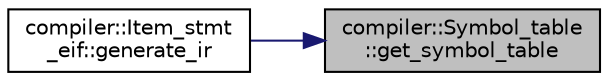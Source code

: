 digraph "compiler::Symbol_table::get_symbol_table"
{
 // LATEX_PDF_SIZE
  edge [fontname="Helvetica",fontsize="10",labelfontname="Helvetica",labelfontsize="10"];
  node [fontname="Helvetica",fontsize="10",shape=record];
  rankdir="RL";
  Node1 [label="compiler::Symbol_table\l::get_symbol_table",height=0.2,width=0.4,color="black", fillcolor="grey75", style="filled", fontcolor="black",tooltip=" "];
  Node1 -> Node2 [dir="back",color="midnightblue",fontsize="10",style="solid",fontname="Helvetica"];
  Node2 [label="compiler::Item_stmt\l_eif::generate_ir",height=0.2,width=0.4,color="black", fillcolor="white", style="filled",URL="$classcompiler_1_1_item__stmt__eif.html#aca3c7a099d0a9a21bb0334d26cf8945f",tooltip=" "];
}
